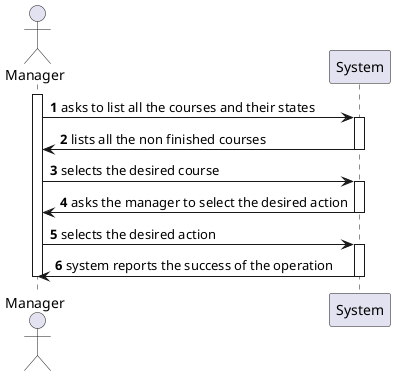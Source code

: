 @startuml US1003_SSD
autonumber

actor "Manager" as M
participant "System" as SYS

activate M

M -> SYS : asks to list all the courses and their states
activate SYS
SYS -> M : lists all the non finished courses
deactivate SYS

M -> SYS : selects the desired course
activate SYS
SYS -> M : asks the manager to select the desired action
deactivate SYS

M -> SYS : selects the desired action
activate SYS
SYS -> M : system reports the success of the operation
deactivate SYS

deactivate M

@enduml

